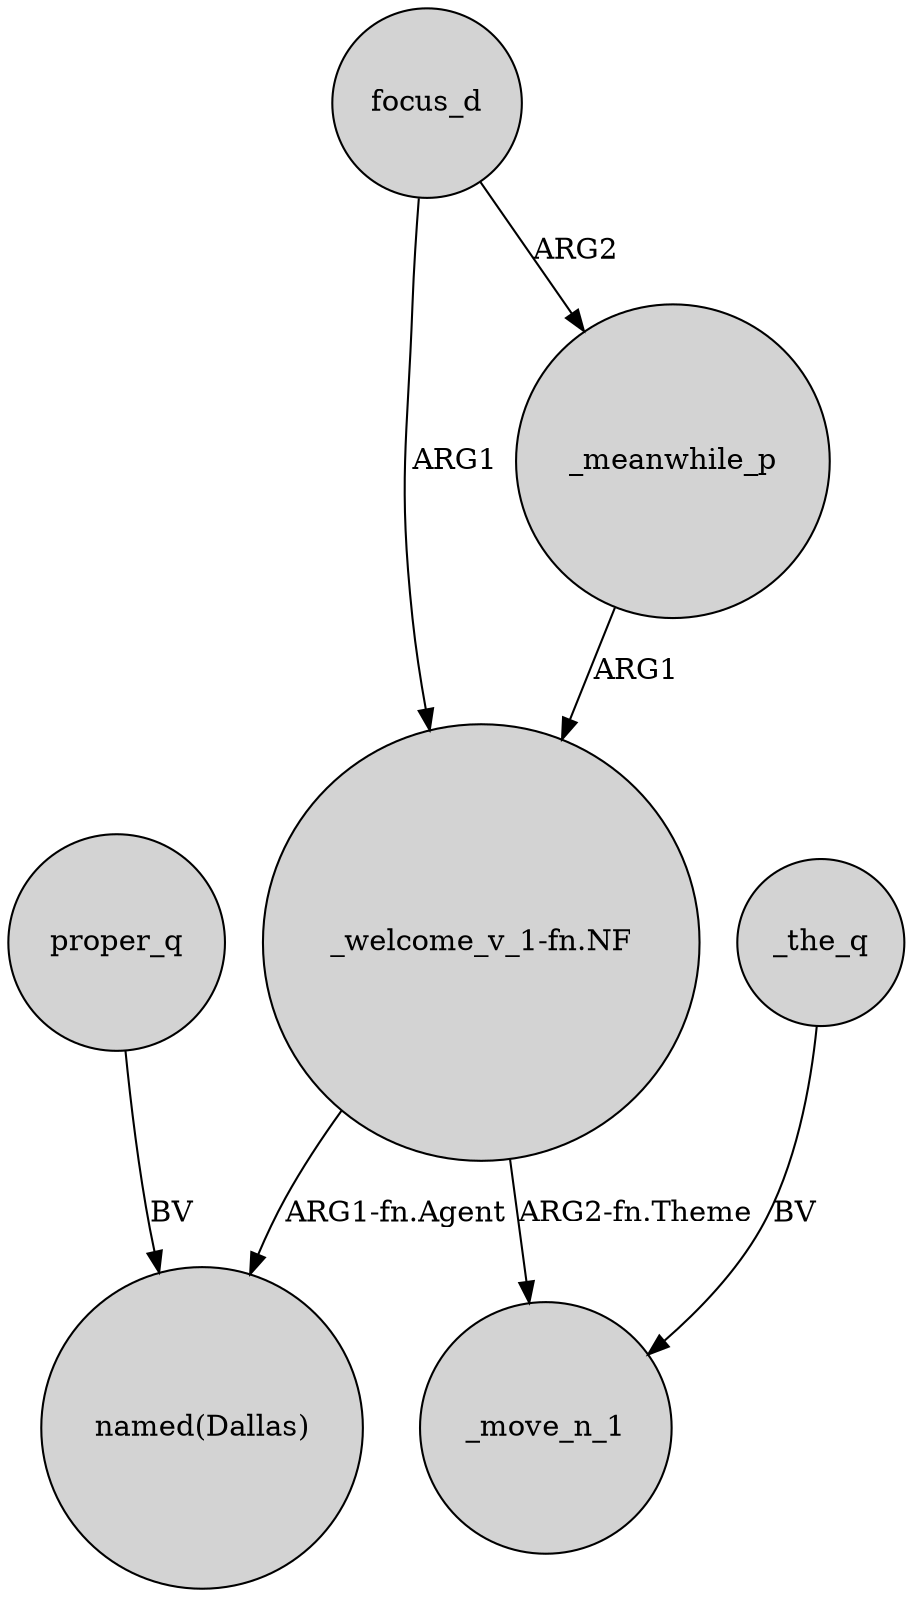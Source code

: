digraph {
	node [shape=circle style=filled]
	"_welcome_v_1-fn.NF" -> "named(Dallas)" [label="ARG1-fn.Agent"]
	proper_q -> "named(Dallas)" [label=BV]
	focus_d -> _meanwhile_p [label=ARG2]
	_meanwhile_p -> "_welcome_v_1-fn.NF" [label=ARG1]
	_the_q -> _move_n_1 [label=BV]
	"_welcome_v_1-fn.NF" -> _move_n_1 [label="ARG2-fn.Theme"]
	focus_d -> "_welcome_v_1-fn.NF" [label=ARG1]
}
